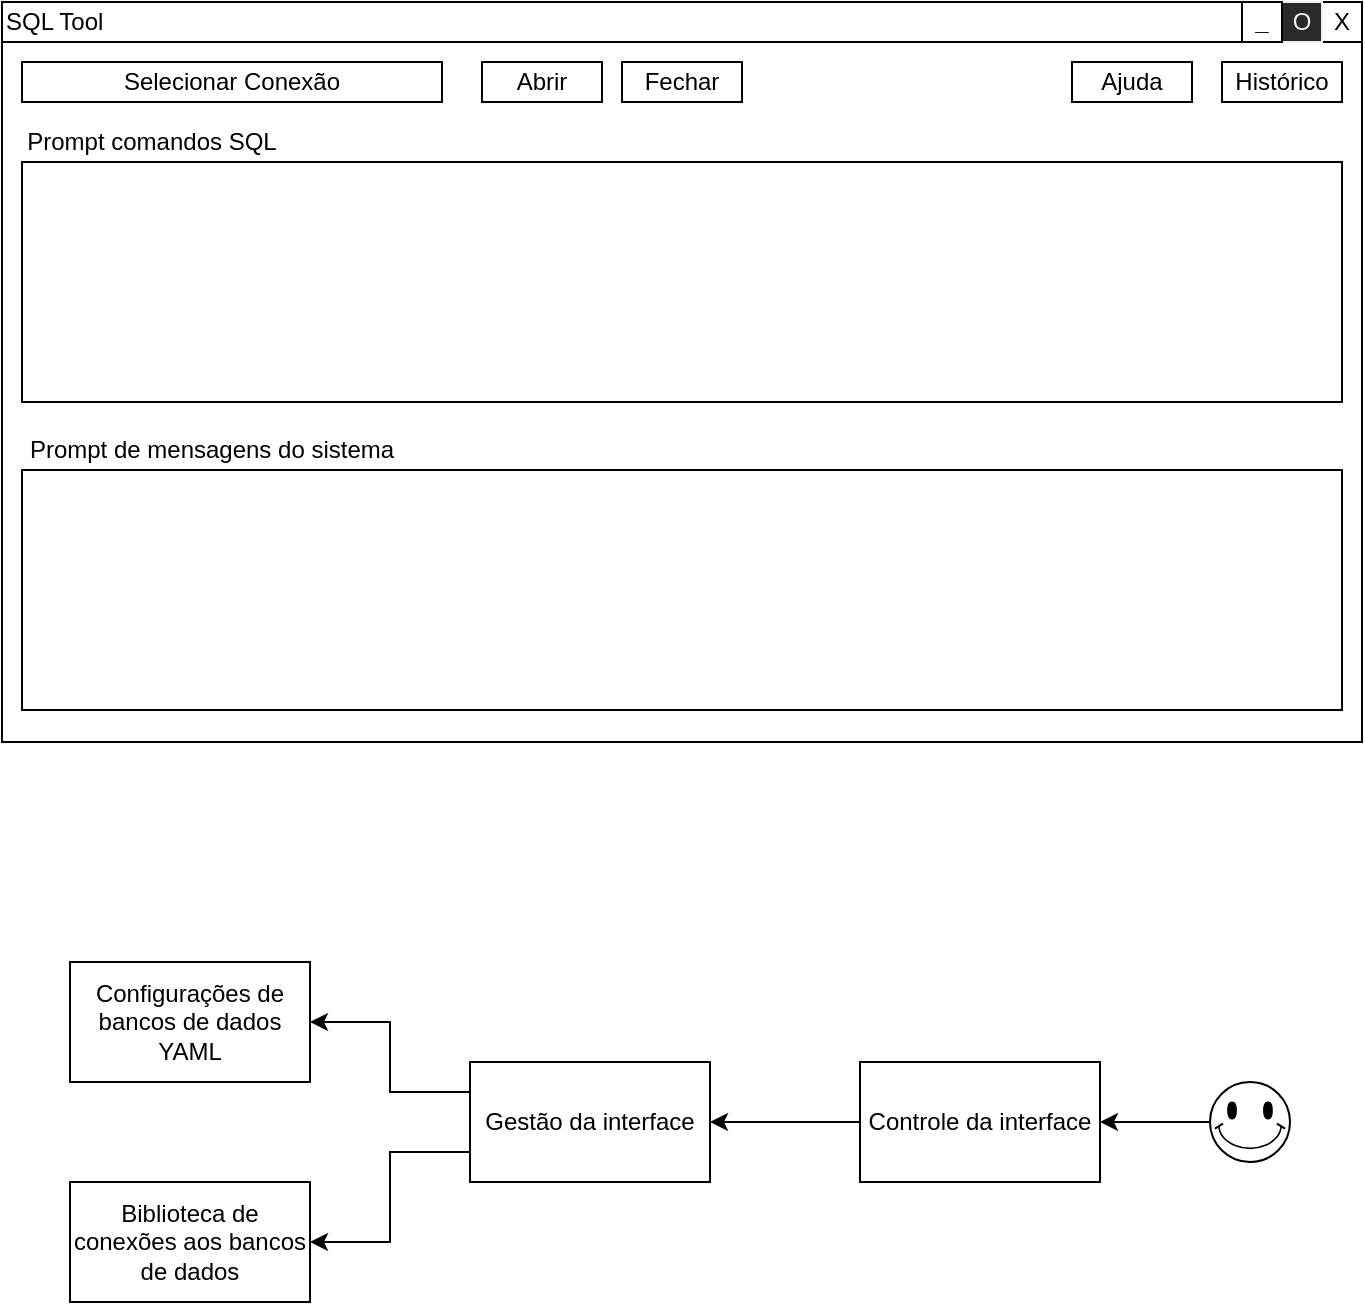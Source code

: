 <mxfile version="14.1.8" type="device"><diagram id="Yl8mgVKymuVwSWhS4_mm" name="Página-1"><mxGraphModel dx="1002" dy="628" grid="1" gridSize="10" guides="1" tooltips="1" connect="1" arrows="1" fold="1" page="1" pageScale="1" pageWidth="1169" pageHeight="827" math="0" shadow="0"><root><mxCell id="0"/><mxCell id="1" parent="0"/><mxCell id="bWsieAqqLnPe_x_h3SkA-1" value="" style="rounded=0;whiteSpace=wrap;html=1;" vertex="1" parent="1"><mxGeometry x="245" y="90" width="680" height="370" as="geometry"/></mxCell><mxCell id="bWsieAqqLnPe_x_h3SkA-2" value="SQL Tool" style="rounded=0;whiteSpace=wrap;html=1;align=left;" vertex="1" parent="1"><mxGeometry x="245" y="90" width="680" height="20" as="geometry"/></mxCell><mxCell id="bWsieAqqLnPe_x_h3SkA-3" value="Selecionar Conexão" style="rounded=0;whiteSpace=wrap;html=1;" vertex="1" parent="1"><mxGeometry x="255" y="120" width="210" height="20" as="geometry"/></mxCell><mxCell id="bWsieAqqLnPe_x_h3SkA-4" value="Abrir" style="rounded=0;whiteSpace=wrap;html=1;" vertex="1" parent="1"><mxGeometry x="485" y="120" width="60" height="20" as="geometry"/></mxCell><mxCell id="bWsieAqqLnPe_x_h3SkA-5" value="Fechar" style="rounded=0;whiteSpace=wrap;html=1;" vertex="1" parent="1"><mxGeometry x="555" y="120" width="60" height="20" as="geometry"/></mxCell><mxCell id="bWsieAqqLnPe_x_h3SkA-6" value="" style="rounded=0;whiteSpace=wrap;html=1;" vertex="1" parent="1"><mxGeometry x="255" y="170" width="660" height="120" as="geometry"/></mxCell><mxCell id="bWsieAqqLnPe_x_h3SkA-7" value="" style="rounded=0;whiteSpace=wrap;html=1;" vertex="1" parent="1"><mxGeometry x="255" y="324" width="660" height="120" as="geometry"/></mxCell><mxCell id="bWsieAqqLnPe_x_h3SkA-8" value="Prompt comandos SQL" style="text;html=1;strokeColor=none;fillColor=none;align=center;verticalAlign=middle;whiteSpace=wrap;rounded=0;" vertex="1" parent="1"><mxGeometry x="255" y="150" width="130" height="20" as="geometry"/></mxCell><mxCell id="bWsieAqqLnPe_x_h3SkA-9" value="Prompt de mensagens do sistema" style="text;html=1;strokeColor=none;fillColor=none;align=center;verticalAlign=middle;whiteSpace=wrap;rounded=0;" vertex="1" parent="1"><mxGeometry x="255" y="304" width="190" height="20" as="geometry"/></mxCell><mxCell id="bWsieAqqLnPe_x_h3SkA-10" value="Histórico" style="rounded=0;whiteSpace=wrap;html=1;" vertex="1" parent="1"><mxGeometry x="855" y="120" width="60" height="20" as="geometry"/></mxCell><mxCell id="bWsieAqqLnPe_x_h3SkA-11" value="X" style="rounded=0;whiteSpace=wrap;html=1;" vertex="1" parent="1"><mxGeometry x="905" y="90" width="20" height="20" as="geometry"/></mxCell><mxCell id="bWsieAqqLnPe_x_h3SkA-12" value="O" style="rounded=0;whiteSpace=wrap;html=1;fontFamily=Helvetica;fontSize=12;fontColor=#f0f0f0;align=center;strokeColor=#f0f0f0;fillColor=#2a2a2a;" vertex="1" parent="1"><mxGeometry x="885" y="90" width="20" height="20" as="geometry"/></mxCell><mxCell id="bWsieAqqLnPe_x_h3SkA-13" value="&lt;b&gt;_&lt;/b&gt;" style="rounded=0;whiteSpace=wrap;html=1;" vertex="1" parent="1"><mxGeometry x="865" y="90" width="20" height="20" as="geometry"/></mxCell><mxCell id="bWsieAqqLnPe_x_h3SkA-14" value="Configurações de bancos de dados YAML" style="rounded=0;whiteSpace=wrap;html=1;" vertex="1" parent="1"><mxGeometry x="279" y="570" width="120" height="60" as="geometry"/></mxCell><mxCell id="bWsieAqqLnPe_x_h3SkA-15" value="Biblioteca de conexões aos bancos de dados" style="rounded=0;whiteSpace=wrap;html=1;" vertex="1" parent="1"><mxGeometry x="279" y="680" width="120" height="60" as="geometry"/></mxCell><mxCell id="bWsieAqqLnPe_x_h3SkA-20" style="edgeStyle=orthogonalEdgeStyle;rounded=0;orthogonalLoop=1;jettySize=auto;html=1;exitX=0;exitY=0.25;exitDx=0;exitDy=0;entryX=1;entryY=0.5;entryDx=0;entryDy=0;" edge="1" parent="1" source="bWsieAqqLnPe_x_h3SkA-16" target="bWsieAqqLnPe_x_h3SkA-14"><mxGeometry relative="1" as="geometry"/></mxCell><mxCell id="bWsieAqqLnPe_x_h3SkA-21" style="edgeStyle=orthogonalEdgeStyle;rounded=0;orthogonalLoop=1;jettySize=auto;html=1;exitX=0;exitY=0.75;exitDx=0;exitDy=0;entryX=1;entryY=0.5;entryDx=0;entryDy=0;" edge="1" parent="1" source="bWsieAqqLnPe_x_h3SkA-16" target="bWsieAqqLnPe_x_h3SkA-15"><mxGeometry relative="1" as="geometry"/></mxCell><mxCell id="bWsieAqqLnPe_x_h3SkA-16" value="Gestão da interface" style="rounded=0;whiteSpace=wrap;html=1;" vertex="1" parent="1"><mxGeometry x="479" y="620" width="120" height="60" as="geometry"/></mxCell><mxCell id="bWsieAqqLnPe_x_h3SkA-19" style="edgeStyle=orthogonalEdgeStyle;rounded=0;orthogonalLoop=1;jettySize=auto;html=1;exitX=0;exitY=0.5;exitDx=0;exitDy=0;entryX=1;entryY=0.5;entryDx=0;entryDy=0;" edge="1" parent="1" source="bWsieAqqLnPe_x_h3SkA-17" target="bWsieAqqLnPe_x_h3SkA-16"><mxGeometry relative="1" as="geometry"/></mxCell><mxCell id="bWsieAqqLnPe_x_h3SkA-17" value="Controle da interface" style="rounded=0;whiteSpace=wrap;html=1;" vertex="1" parent="1"><mxGeometry x="674" y="620" width="120" height="60" as="geometry"/></mxCell><mxCell id="bWsieAqqLnPe_x_h3SkA-25" style="edgeStyle=orthogonalEdgeStyle;rounded=0;orthogonalLoop=1;jettySize=auto;html=1;exitX=0;exitY=0.5;exitDx=0;exitDy=0;exitPerimeter=0;" edge="1" parent="1" source="bWsieAqqLnPe_x_h3SkA-22" target="bWsieAqqLnPe_x_h3SkA-17"><mxGeometry relative="1" as="geometry"/></mxCell><mxCell id="bWsieAqqLnPe_x_h3SkA-22" value="" style="verticalLabelPosition=bottom;verticalAlign=top;html=1;shape=mxgraph.basic.smiley" vertex="1" parent="1"><mxGeometry x="849" y="630" width="40" height="40" as="geometry"/></mxCell><mxCell id="bWsieAqqLnPe_x_h3SkA-24" value="Ajuda" style="rounded=0;whiteSpace=wrap;html=1;" vertex="1" parent="1"><mxGeometry x="780" y="120" width="60" height="20" as="geometry"/></mxCell></root></mxGraphModel></diagram></mxfile>